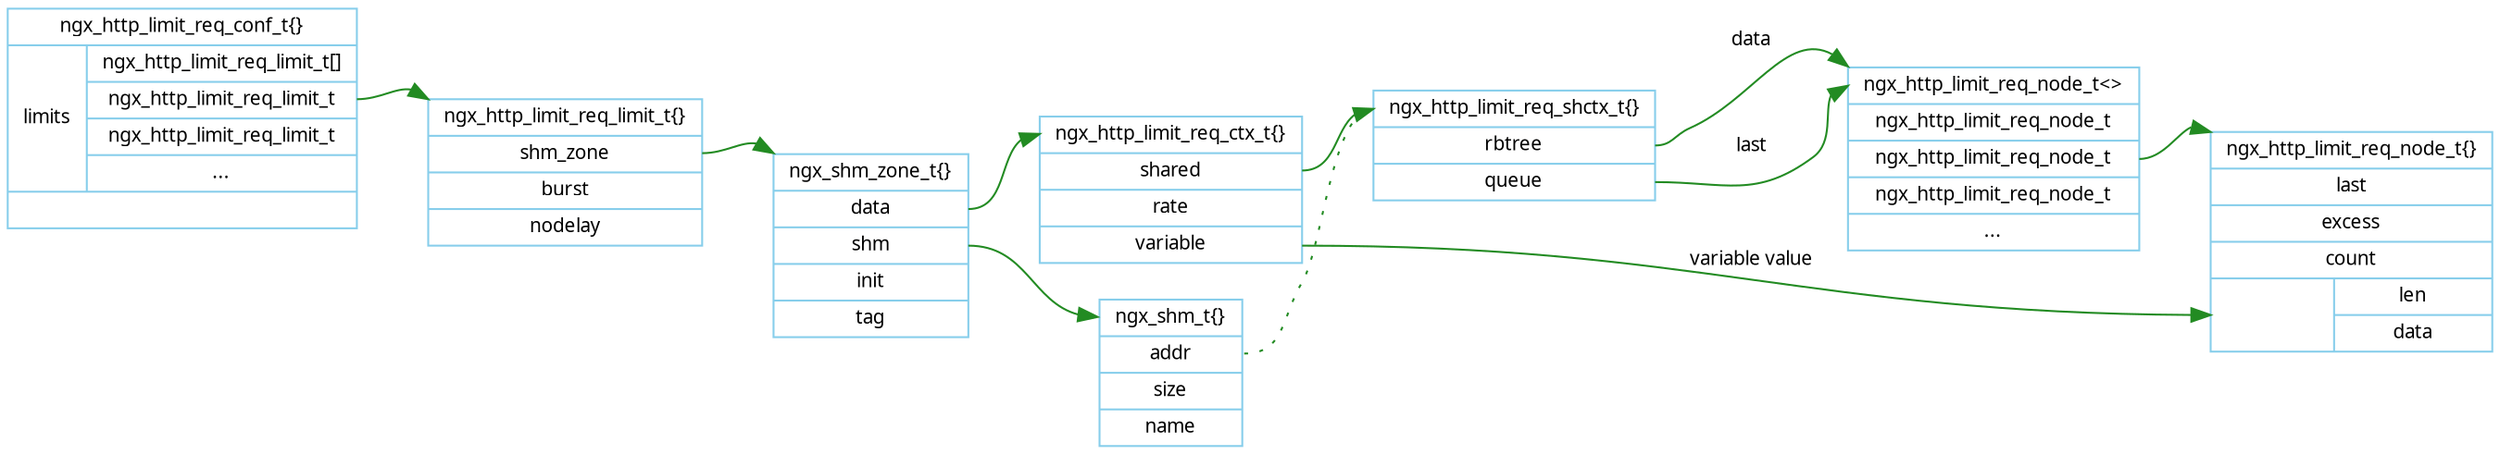 digraph ngx_http_limit_req_structure {

   rankdir=LR;
   node [shape=record, color=skyblue, fontname="Verdana", fontsize=10];
   edge [color=forestgreen, fontname="Verdana", fontsize=10];
   

   ngx_http_limit_req_conf_t [label="<head>ngx_http_limit_req_conf_t\{\}|{limits|{ngx_http_limit_req_limit_t\[\]|<n1>ngx_http_limit_req_limit_t|<n2>ngx_http_limit_req_limit_t|...}}|"];
   ngx_http_limit_req_limit_t [label="<head>ngx_http_limit_req_limit_t\{\}|<shm_zone>shm_zone|burst|nodelay"];
   ngx_shm_zone_t [label="<head>ngx_shm_zone_t\{\}|<data>data|<shm>shm|init|tag"];
   ngx_shm_t [label="<head>ngx_shm_t\{\}|<addr>addr|size|name"];
   ngx_http_limit_req_ctx_t [label="<head>ngx_http_limit_req_ctx_t\{\}|<sh>shared|rate|<variable>variable"];
   ngx_http_limit_req_shctx_t [label="<head>ngx_http_limit_req_shctx_t\{\}|<rbtree>rbtree|<queue>queue"];
   ngx_http_limit_req_node_ts [label="<head>ngx_http_limit_req_node_t\<\>|<n1>ngx_http_limit_req_node_t|<n2>ngx_http_limit_req_node_t|ngx_http_limit_req_node_t|..."];
   ngx_http_limit_req_node_t [label="<head>ngx_http_limit_req_node_t\{\}|last|excess|count|{<value>|{len|data}}"];

   ngx_http_limit_req_conf_t:n1 -> ngx_http_limit_req_limit_t:head:nw;
   ngx_http_limit_req_limit_t:shm_zone -> ngx_shm_zone_t:head:nw;
   ngx_shm_zone_t:data -> ngx_http_limit_req_ctx_t:head;
   ngx_shm_zone_t:shm -> ngx_shm_t:head;
   ngx_http_limit_req_ctx_t:sh -> ngx_http_limit_req_shctx_t:head;
   ngx_shm_t:addr -> ngx_http_limit_req_shctx_t:head [style=dotted, dir=none];
   ngx_http_limit_req_shctx_t:rbtree -> ngx_http_limit_req_node_ts:head:nw [label="data"];
   ngx_http_limit_req_shctx_t:queue -> ngx_http_limit_req_node_ts:head [label="last"];
   ngx_http_limit_req_node_ts:n2 -> ngx_http_limit_req_node_t:head:nw;

   ngx_http_limit_req_ctx_t:variable -> ngx_http_limit_req_node_t:value [label="variable value"];
}